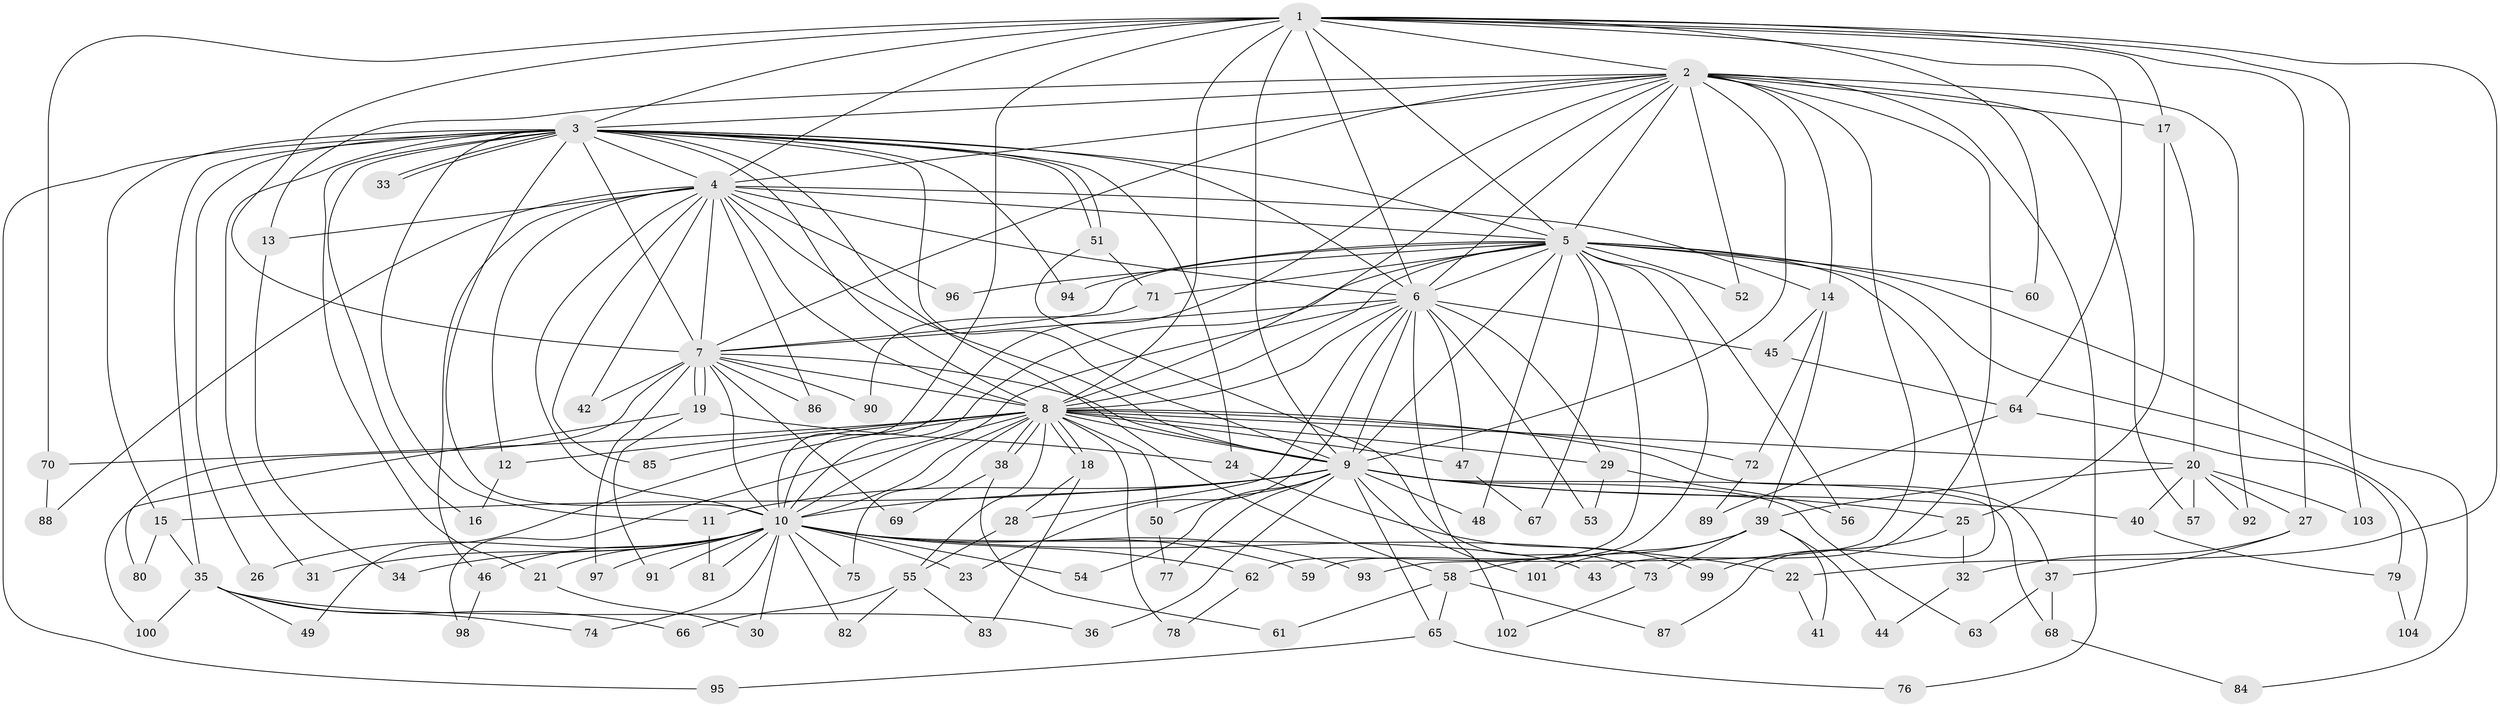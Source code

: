 // coarse degree distribution, {13: 0.02666666666666667, 27: 0.013333333333333334, 22: 0.013333333333333334, 19: 0.02666666666666667, 26: 0.013333333333333334, 25: 0.013333333333333334, 3: 0.2, 10: 0.013333333333333334, 4: 0.08, 2: 0.48, 9: 0.013333333333333334, 5: 0.06666666666666667, 7: 0.013333333333333334, 1: 0.02666666666666667}
// Generated by graph-tools (version 1.1) at 2025/23/03/03/25 07:23:47]
// undirected, 104 vertices, 233 edges
graph export_dot {
graph [start="1"]
  node [color=gray90,style=filled];
  1;
  2;
  3;
  4;
  5;
  6;
  7;
  8;
  9;
  10;
  11;
  12;
  13;
  14;
  15;
  16;
  17;
  18;
  19;
  20;
  21;
  22;
  23;
  24;
  25;
  26;
  27;
  28;
  29;
  30;
  31;
  32;
  33;
  34;
  35;
  36;
  37;
  38;
  39;
  40;
  41;
  42;
  43;
  44;
  45;
  46;
  47;
  48;
  49;
  50;
  51;
  52;
  53;
  54;
  55;
  56;
  57;
  58;
  59;
  60;
  61;
  62;
  63;
  64;
  65;
  66;
  67;
  68;
  69;
  70;
  71;
  72;
  73;
  74;
  75;
  76;
  77;
  78;
  79;
  80;
  81;
  82;
  83;
  84;
  85;
  86;
  87;
  88;
  89;
  90;
  91;
  92;
  93;
  94;
  95;
  96;
  97;
  98;
  99;
  100;
  101;
  102;
  103;
  104;
  1 -- 2;
  1 -- 3;
  1 -- 4;
  1 -- 5;
  1 -- 6;
  1 -- 7;
  1 -- 8;
  1 -- 9;
  1 -- 10;
  1 -- 17;
  1 -- 22;
  1 -- 27;
  1 -- 60;
  1 -- 64;
  1 -- 70;
  1 -- 103;
  2 -- 3;
  2 -- 4;
  2 -- 5;
  2 -- 6;
  2 -- 7;
  2 -- 8;
  2 -- 9;
  2 -- 10;
  2 -- 13;
  2 -- 14;
  2 -- 17;
  2 -- 43;
  2 -- 52;
  2 -- 57;
  2 -- 76;
  2 -- 92;
  2 -- 93;
  3 -- 4;
  3 -- 5;
  3 -- 6;
  3 -- 7;
  3 -- 8;
  3 -- 9;
  3 -- 10;
  3 -- 11;
  3 -- 15;
  3 -- 16;
  3 -- 21;
  3 -- 24;
  3 -- 26;
  3 -- 31;
  3 -- 33;
  3 -- 33;
  3 -- 35;
  3 -- 51;
  3 -- 51;
  3 -- 58;
  3 -- 94;
  3 -- 95;
  4 -- 5;
  4 -- 6;
  4 -- 7;
  4 -- 8;
  4 -- 9;
  4 -- 10;
  4 -- 12;
  4 -- 13;
  4 -- 14;
  4 -- 42;
  4 -- 46;
  4 -- 85;
  4 -- 86;
  4 -- 88;
  4 -- 96;
  5 -- 6;
  5 -- 7;
  5 -- 8;
  5 -- 9;
  5 -- 10;
  5 -- 48;
  5 -- 52;
  5 -- 56;
  5 -- 59;
  5 -- 60;
  5 -- 62;
  5 -- 67;
  5 -- 71;
  5 -- 84;
  5 -- 87;
  5 -- 94;
  5 -- 96;
  5 -- 104;
  6 -- 7;
  6 -- 8;
  6 -- 9;
  6 -- 10;
  6 -- 23;
  6 -- 28;
  6 -- 29;
  6 -- 45;
  6 -- 47;
  6 -- 53;
  6 -- 102;
  7 -- 8;
  7 -- 9;
  7 -- 10;
  7 -- 19;
  7 -- 19;
  7 -- 42;
  7 -- 69;
  7 -- 80;
  7 -- 86;
  7 -- 90;
  7 -- 97;
  8 -- 9;
  8 -- 10;
  8 -- 12;
  8 -- 18;
  8 -- 18;
  8 -- 20;
  8 -- 29;
  8 -- 37;
  8 -- 38;
  8 -- 38;
  8 -- 47;
  8 -- 49;
  8 -- 50;
  8 -- 55;
  8 -- 70;
  8 -- 72;
  8 -- 75;
  8 -- 78;
  8 -- 85;
  8 -- 98;
  9 -- 10;
  9 -- 11;
  9 -- 15;
  9 -- 25;
  9 -- 36;
  9 -- 40;
  9 -- 48;
  9 -- 50;
  9 -- 54;
  9 -- 63;
  9 -- 65;
  9 -- 68;
  9 -- 77;
  9 -- 101;
  10 -- 21;
  10 -- 22;
  10 -- 23;
  10 -- 26;
  10 -- 30;
  10 -- 31;
  10 -- 34;
  10 -- 43;
  10 -- 46;
  10 -- 54;
  10 -- 59;
  10 -- 62;
  10 -- 74;
  10 -- 75;
  10 -- 81;
  10 -- 82;
  10 -- 91;
  10 -- 93;
  10 -- 97;
  11 -- 81;
  12 -- 16;
  13 -- 34;
  14 -- 39;
  14 -- 45;
  14 -- 72;
  15 -- 35;
  15 -- 80;
  17 -- 20;
  17 -- 25;
  18 -- 28;
  18 -- 83;
  19 -- 24;
  19 -- 91;
  19 -- 100;
  20 -- 27;
  20 -- 39;
  20 -- 40;
  20 -- 57;
  20 -- 92;
  20 -- 103;
  21 -- 30;
  22 -- 41;
  24 -- 99;
  25 -- 32;
  25 -- 99;
  27 -- 32;
  27 -- 37;
  28 -- 55;
  29 -- 53;
  29 -- 56;
  32 -- 44;
  35 -- 36;
  35 -- 49;
  35 -- 66;
  35 -- 74;
  35 -- 100;
  37 -- 63;
  37 -- 68;
  38 -- 61;
  38 -- 69;
  39 -- 41;
  39 -- 44;
  39 -- 58;
  39 -- 73;
  39 -- 101;
  40 -- 79;
  45 -- 64;
  46 -- 98;
  47 -- 67;
  50 -- 77;
  51 -- 71;
  51 -- 73;
  55 -- 66;
  55 -- 82;
  55 -- 83;
  58 -- 61;
  58 -- 65;
  58 -- 87;
  62 -- 78;
  64 -- 79;
  64 -- 89;
  65 -- 76;
  65 -- 95;
  68 -- 84;
  70 -- 88;
  71 -- 90;
  72 -- 89;
  73 -- 102;
  79 -- 104;
}
